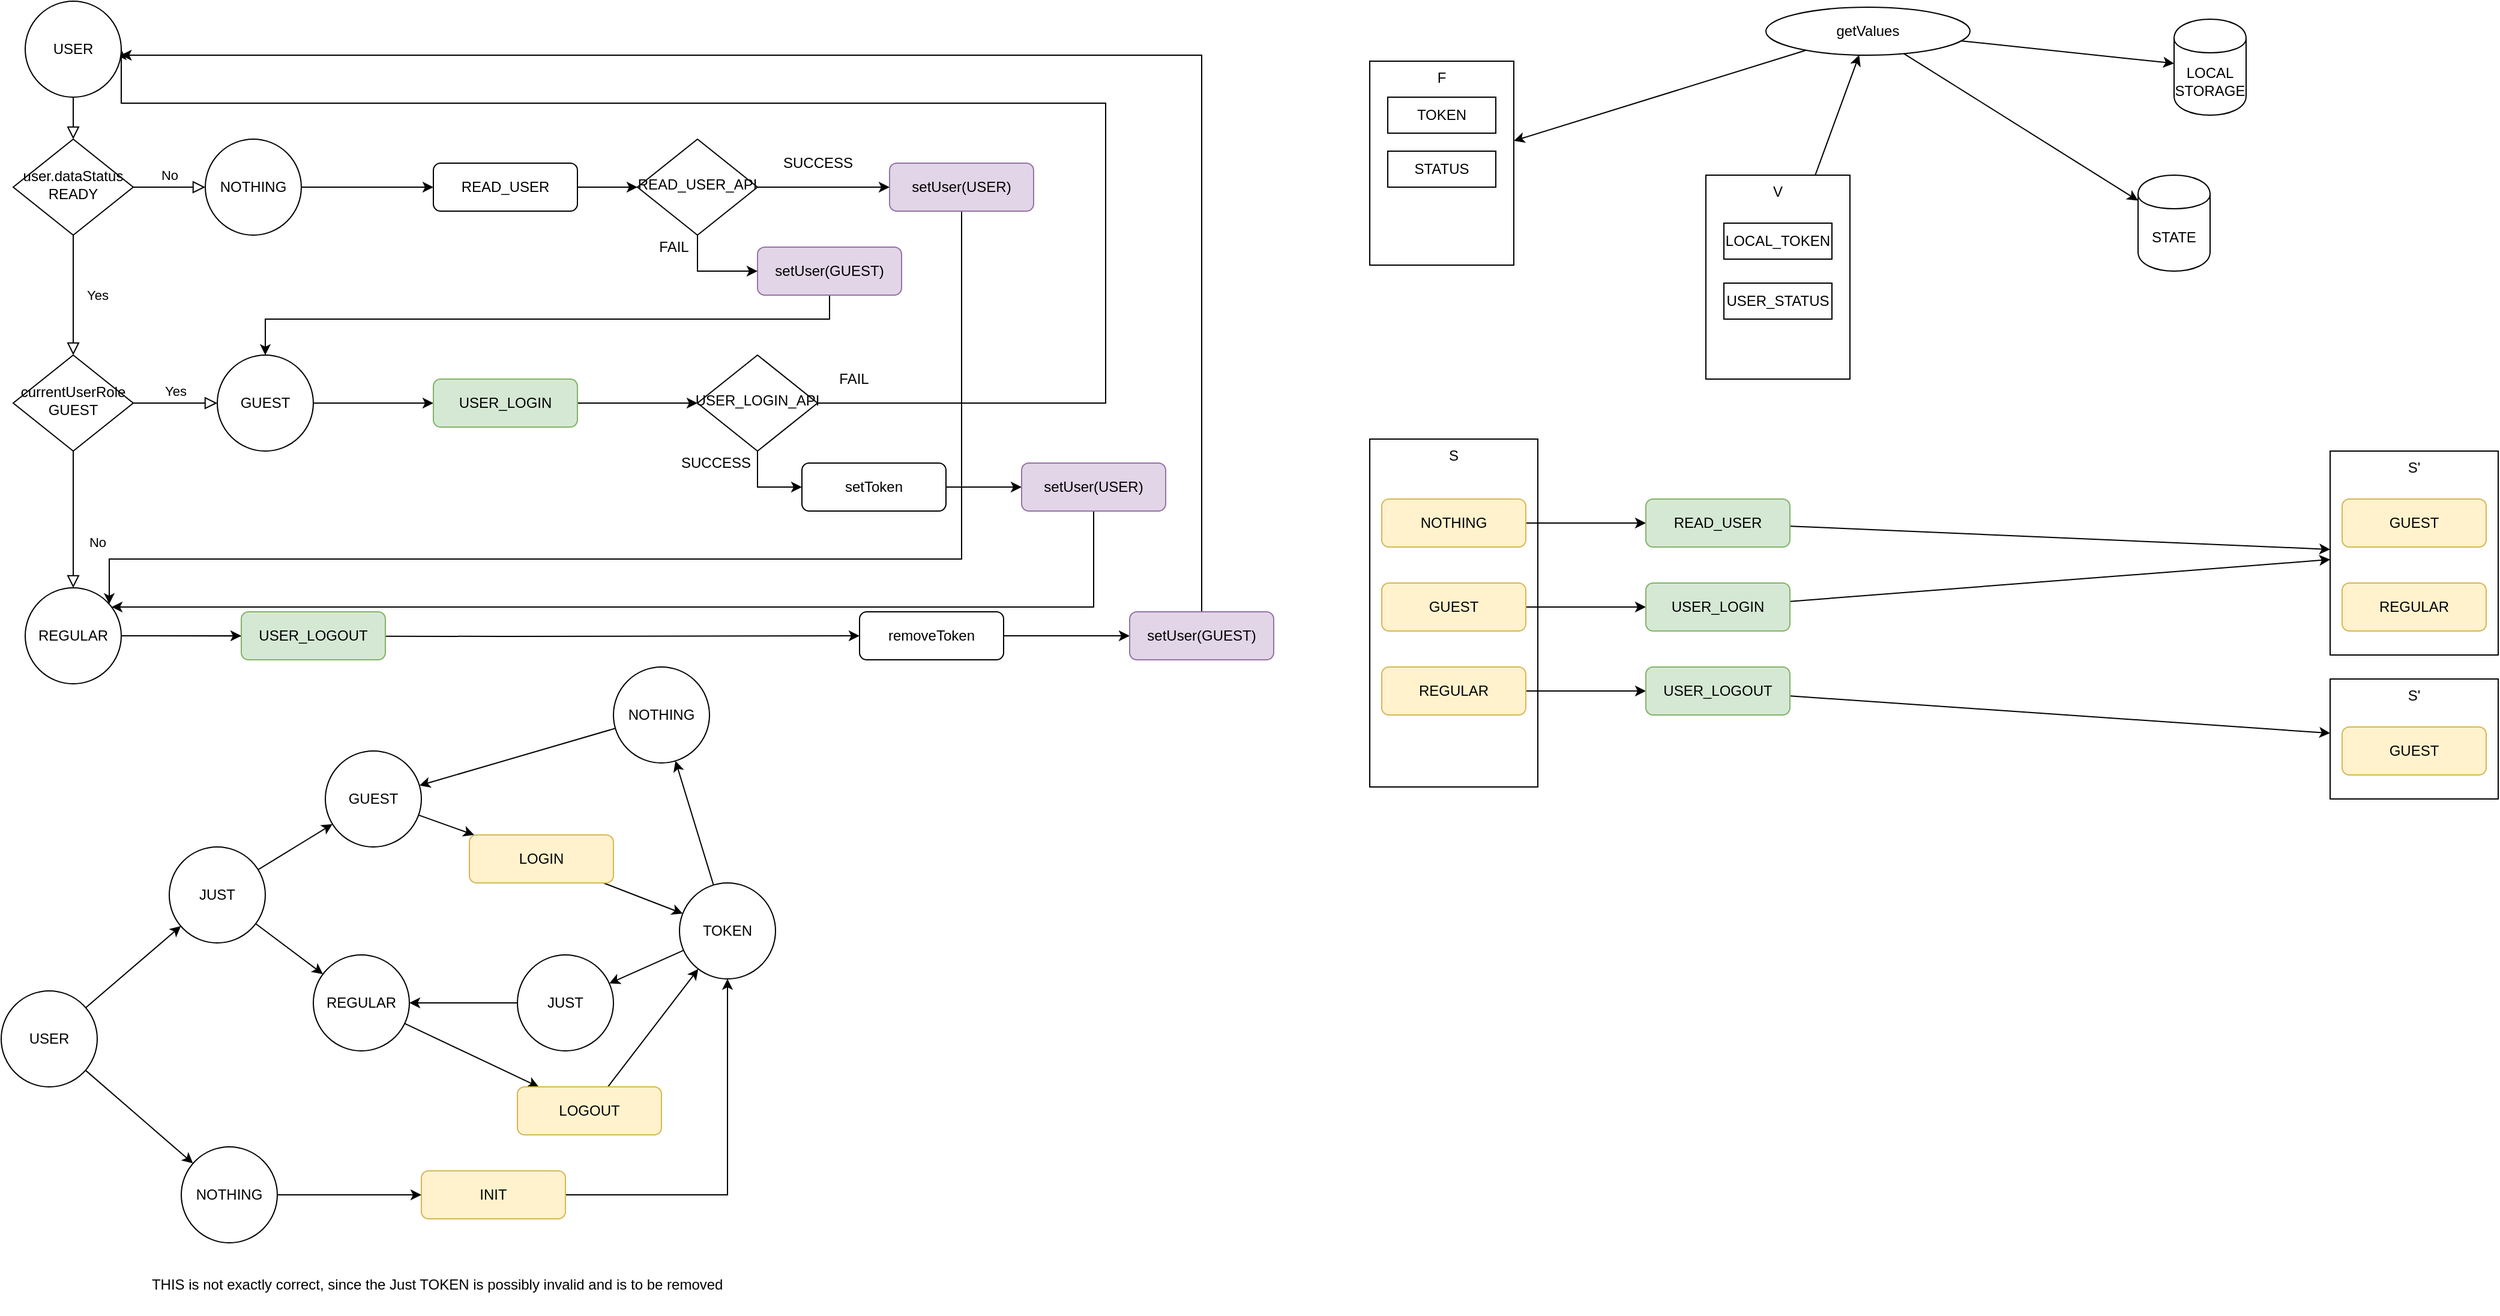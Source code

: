 <mxfile version="12.5.3" type="device"><diagram id="C5RBs43oDa-KdzZeNtuy" name="Page-1"><mxGraphModel dx="1102" dy="1000" grid="1" gridSize="10" guides="1" tooltips="1" connect="1" arrows="1" fold="1" page="1" pageScale="1" pageWidth="827" pageHeight="1169" math="0" shadow="0"><root><mxCell id="WIyWlLk6GJQsqaUBKTNV-0"/><mxCell id="WIyWlLk6GJQsqaUBKTNV-1" parent="WIyWlLk6GJQsqaUBKTNV-0"/><mxCell id="WIyWlLk6GJQsqaUBKTNV-2" value="" style="rounded=0;html=1;jettySize=auto;orthogonalLoop=1;fontSize=11;endArrow=block;endFill=0;endSize=8;strokeWidth=1;shadow=0;labelBackgroundColor=none;edgeStyle=orthogonalEdgeStyle;" parent="WIyWlLk6GJQsqaUBKTNV-1" source="FI3Gvkso1dyyFDhfPbxf-79" target="WIyWlLk6GJQsqaUBKTNV-6" edge="1"><mxGeometry relative="1" as="geometry"><mxPoint x="220" y="120" as="sourcePoint"/></mxGeometry></mxCell><mxCell id="WIyWlLk6GJQsqaUBKTNV-4" value="Yes" style="rounded=0;html=1;jettySize=auto;orthogonalLoop=1;fontSize=11;endArrow=block;endFill=0;endSize=8;strokeWidth=1;shadow=0;labelBackgroundColor=none;edgeStyle=orthogonalEdgeStyle;" parent="WIyWlLk6GJQsqaUBKTNV-1" source="WIyWlLk6GJQsqaUBKTNV-6" target="WIyWlLk6GJQsqaUBKTNV-10" edge="1"><mxGeometry y="20" relative="1" as="geometry"><mxPoint as="offset"/></mxGeometry></mxCell><mxCell id="WIyWlLk6GJQsqaUBKTNV-5" value="No" style="edgeStyle=orthogonalEdgeStyle;rounded=0;html=1;jettySize=auto;orthogonalLoop=1;fontSize=11;endArrow=block;endFill=0;endSize=8;strokeWidth=1;shadow=0;labelBackgroundColor=none;" parent="WIyWlLk6GJQsqaUBKTNV-1" source="WIyWlLk6GJQsqaUBKTNV-6" target="FI3Gvkso1dyyFDhfPbxf-80" edge="1"><mxGeometry y="10" relative="1" as="geometry"><mxPoint as="offset"/><mxPoint x="320" y="210" as="targetPoint"/></mxGeometry></mxCell><mxCell id="WIyWlLk6GJQsqaUBKTNV-6" value="user.dataStatus&lt;br&gt;READY" style="rhombus;whiteSpace=wrap;html=1;shadow=0;fontFamily=Helvetica;fontSize=12;align=center;strokeWidth=1;spacing=6;spacingTop=-4;" parent="WIyWlLk6GJQsqaUBKTNV-1" vertex="1"><mxGeometry x="170" y="170" width="100" height="80" as="geometry"/></mxCell><mxCell id="aUCrbvewqwIovXU2eYIT-8" value="" style="edgeStyle=orthogonalEdgeStyle;rounded=0;orthogonalLoop=1;jettySize=auto;html=1;" parent="WIyWlLk6GJQsqaUBKTNV-1" source="FI3Gvkso1dyyFDhfPbxf-80" target="aUCrbvewqwIovXU2eYIT-7" edge="1"><mxGeometry relative="1" as="geometry"><mxPoint x="440" y="210" as="sourcePoint"/></mxGeometry></mxCell><mxCell id="aUCrbvewqwIovXU2eYIT-16" style="edgeStyle=orthogonalEdgeStyle;rounded=0;orthogonalLoop=1;jettySize=auto;html=1;" parent="WIyWlLk6GJQsqaUBKTNV-1" source="aUCrbvewqwIovXU2eYIT-7" target="aUCrbvewqwIovXU2eYIT-13" edge="1"><mxGeometry relative="1" as="geometry"/></mxCell><mxCell id="aUCrbvewqwIovXU2eYIT-7" value="READ_USER" style="rounded=1;whiteSpace=wrap;html=1;fontSize=12;glass=0;strokeWidth=1;shadow=0;" parent="WIyWlLk6GJQsqaUBKTNV-1" vertex="1"><mxGeometry x="520" y="190" width="120" height="40" as="geometry"/></mxCell><mxCell id="WIyWlLk6GJQsqaUBKTNV-8" value="No" style="rounded=0;html=1;jettySize=auto;orthogonalLoop=1;fontSize=11;endArrow=block;endFill=0;endSize=8;strokeWidth=1;shadow=0;labelBackgroundColor=none;edgeStyle=orthogonalEdgeStyle;" parent="WIyWlLk6GJQsqaUBKTNV-1" source="WIyWlLk6GJQsqaUBKTNV-10" target="FI3Gvkso1dyyFDhfPbxf-82" edge="1"><mxGeometry x="0.333" y="20" relative="1" as="geometry"><mxPoint as="offset"/><mxPoint x="220" y="564" as="targetPoint"/></mxGeometry></mxCell><mxCell id="WIyWlLk6GJQsqaUBKTNV-9" value="Yes" style="edgeStyle=orthogonalEdgeStyle;rounded=0;html=1;jettySize=auto;orthogonalLoop=1;fontSize=11;endArrow=block;endFill=0;endSize=8;strokeWidth=1;shadow=0;labelBackgroundColor=none;" parent="WIyWlLk6GJQsqaUBKTNV-1" source="WIyWlLk6GJQsqaUBKTNV-10" target="FI3Gvkso1dyyFDhfPbxf-81" edge="1"><mxGeometry y="10" relative="1" as="geometry"><mxPoint as="offset"/><mxPoint x="320" y="390" as="targetPoint"/></mxGeometry></mxCell><mxCell id="WIyWlLk6GJQsqaUBKTNV-10" value="currentUserRole&lt;br&gt;GUEST" style="rhombus;whiteSpace=wrap;html=1;shadow=0;fontFamily=Helvetica;fontSize=12;align=center;strokeWidth=1;spacing=6;spacingTop=-4;" parent="WIyWlLk6GJQsqaUBKTNV-1" vertex="1"><mxGeometry x="170" y="350" width="100" height="80" as="geometry"/></mxCell><mxCell id="aUCrbvewqwIovXU2eYIT-3" value="" style="edgeStyle=orthogonalEdgeStyle;rounded=0;orthogonalLoop=1;jettySize=auto;html=1;" parent="WIyWlLk6GJQsqaUBKTNV-1" target="aUCrbvewqwIovXU2eYIT-2" edge="1"><mxGeometry relative="1" as="geometry"><mxPoint x="280" y="584" as="sourcePoint"/></mxGeometry></mxCell><mxCell id="aUCrbvewqwIovXU2eYIT-22" value="" style="edgeStyle=orthogonalEdgeStyle;rounded=0;orthogonalLoop=1;jettySize=auto;html=1;" parent="WIyWlLk6GJQsqaUBKTNV-1" source="FI3Gvkso1dyyFDhfPbxf-82" target="aUCrbvewqwIovXU2eYIT-21" edge="1"><mxGeometry relative="1" as="geometry"><mxPoint x="280" y="584" as="sourcePoint"/></mxGeometry></mxCell><mxCell id="aUCrbvewqwIovXU2eYIT-21" value="USER_LOGOUT" style="rounded=1;whiteSpace=wrap;html=1;fontSize=12;glass=0;strokeWidth=1;shadow=0;fillColor=#d5e8d4;strokeColor=#82b366;" parent="WIyWlLk6GJQsqaUBKTNV-1" vertex="1"><mxGeometry x="360" y="564" width="120" height="40" as="geometry"/></mxCell><mxCell id="aUCrbvewqwIovXU2eYIT-5" value="" style="edgeStyle=orthogonalEdgeStyle;rounded=0;orthogonalLoop=1;jettySize=auto;html=1;" parent="WIyWlLk6GJQsqaUBKTNV-1" source="aUCrbvewqwIovXU2eYIT-2" target="aUCrbvewqwIovXU2eYIT-4" edge="1"><mxGeometry relative="1" as="geometry"/></mxCell><mxCell id="aUCrbvewqwIovXU2eYIT-2" value="removeToken" style="rounded=1;whiteSpace=wrap;html=1;fontSize=12;glass=0;strokeWidth=1;shadow=0;" parent="WIyWlLk6GJQsqaUBKTNV-1" vertex="1"><mxGeometry x="875" y="564" width="120" height="40" as="geometry"/></mxCell><mxCell id="aUCrbvewqwIovXU2eYIT-6" style="edgeStyle=orthogonalEdgeStyle;rounded=0;orthogonalLoop=1;jettySize=auto;html=1;" parent="WIyWlLk6GJQsqaUBKTNV-1" source="aUCrbvewqwIovXU2eYIT-4" target="FI3Gvkso1dyyFDhfPbxf-79" edge="1"><mxGeometry relative="1" as="geometry"><Array as="points"><mxPoint x="1160" y="100"/></Array><mxPoint x="280" y="100" as="targetPoint"/></mxGeometry></mxCell><mxCell id="aUCrbvewqwIovXU2eYIT-4" value="setUser(GUEST)" style="rounded=1;whiteSpace=wrap;html=1;fontSize=12;glass=0;strokeWidth=1;shadow=0;fillColor=#e1d5e7;strokeColor=#9673a6;" parent="WIyWlLk6GJQsqaUBKTNV-1" vertex="1"><mxGeometry x="1100" y="564" width="120" height="40" as="geometry"/></mxCell><mxCell id="aUCrbvewqwIovXU2eYIT-20" value="" style="edgeStyle=orthogonalEdgeStyle;rounded=0;orthogonalLoop=1;jettySize=auto;html=1;" parent="WIyWlLk6GJQsqaUBKTNV-1" source="FI3Gvkso1dyyFDhfPbxf-81" target="aUCrbvewqwIovXU2eYIT-19" edge="1"><mxGeometry relative="1" as="geometry"><mxPoint x="440" y="390" as="sourcePoint"/></mxGeometry></mxCell><mxCell id="aUCrbvewqwIovXU2eYIT-24" value="" style="edgeStyle=orthogonalEdgeStyle;rounded=0;orthogonalLoop=1;jettySize=auto;html=1;" parent="WIyWlLk6GJQsqaUBKTNV-1" source="aUCrbvewqwIovXU2eYIT-19" target="aUCrbvewqwIovXU2eYIT-26" edge="1"><mxGeometry relative="1" as="geometry"><mxPoint x="720" y="390" as="targetPoint"/></mxGeometry></mxCell><mxCell id="aUCrbvewqwIovXU2eYIT-19" value="USER_LOGIN" style="rounded=1;whiteSpace=wrap;html=1;fontSize=12;glass=0;strokeWidth=1;shadow=0;fillColor=#d5e8d4;strokeColor=#82b366;" parent="WIyWlLk6GJQsqaUBKTNV-1" vertex="1"><mxGeometry x="520" y="370" width="120" height="40" as="geometry"/></mxCell><mxCell id="aUCrbvewqwIovXU2eYIT-10" style="edgeStyle=orthogonalEdgeStyle;rounded=0;orthogonalLoop=1;jettySize=auto;html=1;" parent="WIyWlLk6GJQsqaUBKTNV-1" source="aUCrbvewqwIovXU2eYIT-9" target="FI3Gvkso1dyyFDhfPbxf-81" edge="1"><mxGeometry relative="1" as="geometry"><Array as="points"><mxPoint x="850" y="320"/><mxPoint x="380" y="320"/></Array><mxPoint x="380" y="370" as="targetPoint"/></mxGeometry></mxCell><mxCell id="aUCrbvewqwIovXU2eYIT-9" value="setUser(GUEST)" style="rounded=1;whiteSpace=wrap;html=1;fontSize=12;glass=0;strokeWidth=1;shadow=0;fillColor=#e1d5e7;strokeColor=#9673a6;" parent="WIyWlLk6GJQsqaUBKTNV-1" vertex="1"><mxGeometry x="790" y="260" width="120" height="40" as="geometry"/></mxCell><mxCell id="aUCrbvewqwIovXU2eYIT-12" style="edgeStyle=orthogonalEdgeStyle;rounded=0;orthogonalLoop=1;jettySize=auto;html=1;" parent="WIyWlLk6GJQsqaUBKTNV-1" source="aUCrbvewqwIovXU2eYIT-11" target="FI3Gvkso1dyyFDhfPbxf-82" edge="1"><mxGeometry relative="1" as="geometry"><Array as="points"><mxPoint x="960" y="520"/><mxPoint x="250" y="520"/></Array><mxPoint x="250" y="564" as="targetPoint"/></mxGeometry></mxCell><mxCell id="aUCrbvewqwIovXU2eYIT-11" value="setUser(USER)" style="rounded=1;whiteSpace=wrap;html=1;fontSize=12;glass=0;strokeWidth=1;shadow=0;fillColor=#e1d5e7;strokeColor=#9673a6;" parent="WIyWlLk6GJQsqaUBKTNV-1" vertex="1"><mxGeometry x="900" y="190" width="120" height="40" as="geometry"/></mxCell><mxCell id="aUCrbvewqwIovXU2eYIT-14" style="edgeStyle=orthogonalEdgeStyle;rounded=0;orthogonalLoop=1;jettySize=auto;html=1;" parent="WIyWlLk6GJQsqaUBKTNV-1" source="aUCrbvewqwIovXU2eYIT-13" target="aUCrbvewqwIovXU2eYIT-11" edge="1"><mxGeometry relative="1" as="geometry"/></mxCell><mxCell id="aUCrbvewqwIovXU2eYIT-15" style="edgeStyle=orthogonalEdgeStyle;rounded=0;orthogonalLoop=1;jettySize=auto;html=1;" parent="WIyWlLk6GJQsqaUBKTNV-1" source="aUCrbvewqwIovXU2eYIT-13" target="aUCrbvewqwIovXU2eYIT-9" edge="1"><mxGeometry relative="1" as="geometry"><Array as="points"><mxPoint x="740" y="280"/></Array></mxGeometry></mxCell><mxCell id="aUCrbvewqwIovXU2eYIT-13" value="READ_USER_API" style="rhombus;whiteSpace=wrap;html=1;shadow=0;fontFamily=Helvetica;fontSize=12;align=center;strokeWidth=1;spacing=6;spacingTop=-4;" parent="WIyWlLk6GJQsqaUBKTNV-1" vertex="1"><mxGeometry x="690" y="170" width="100" height="80" as="geometry"/></mxCell><mxCell id="aUCrbvewqwIovXU2eYIT-17" value="SUCCESS" style="text;html=1;align=center;verticalAlign=middle;resizable=0;points=[];autosize=1;" parent="WIyWlLk6GJQsqaUBKTNV-1" vertex="1"><mxGeometry x="805" y="180" width="70" height="20" as="geometry"/></mxCell><mxCell id="aUCrbvewqwIovXU2eYIT-18" value="FAIL" style="text;html=1;align=center;verticalAlign=middle;resizable=0;points=[];autosize=1;" parent="WIyWlLk6GJQsqaUBKTNV-1" vertex="1"><mxGeometry x="700" y="250" width="40" height="20" as="geometry"/></mxCell><mxCell id="aUCrbvewqwIovXU2eYIT-28" value="" style="edgeStyle=orthogonalEdgeStyle;rounded=0;orthogonalLoop=1;jettySize=auto;html=1;" parent="WIyWlLk6GJQsqaUBKTNV-1" source="aUCrbvewqwIovXU2eYIT-26" target="FI3Gvkso1dyyFDhfPbxf-79" edge="1"><mxGeometry relative="1" as="geometry"><mxPoint x="260" y="120" as="targetPoint"/><Array as="points"><mxPoint x="1080" y="390"/><mxPoint x="1080" y="140"/><mxPoint x="260" y="140"/></Array></mxGeometry></mxCell><mxCell id="aUCrbvewqwIovXU2eYIT-36" value="" style="edgeStyle=orthogonalEdgeStyle;rounded=0;orthogonalLoop=1;jettySize=auto;html=1;" parent="WIyWlLk6GJQsqaUBKTNV-1" source="aUCrbvewqwIovXU2eYIT-26" target="aUCrbvewqwIovXU2eYIT-31" edge="1"><mxGeometry relative="1" as="geometry"><mxPoint x="790" y="510" as="targetPoint"/><Array as="points"><mxPoint x="790" y="460"/></Array></mxGeometry></mxCell><mxCell id="aUCrbvewqwIovXU2eYIT-26" value="USER_LOGIN_API" style="rhombus;whiteSpace=wrap;html=1;shadow=0;fontFamily=Helvetica;fontSize=12;align=center;strokeWidth=1;spacing=6;spacingTop=-4;" parent="WIyWlLk6GJQsqaUBKTNV-1" vertex="1"><mxGeometry x="740" y="350" width="100" height="80" as="geometry"/></mxCell><mxCell id="aUCrbvewqwIovXU2eYIT-29" value="SUCCESS" style="text;html=1;align=center;verticalAlign=middle;resizable=0;points=[];autosize=1;" parent="WIyWlLk6GJQsqaUBKTNV-1" vertex="1"><mxGeometry x="720" y="430" width="70" height="20" as="geometry"/></mxCell><mxCell id="aUCrbvewqwIovXU2eYIT-30" value="FAIL" style="text;html=1;align=center;verticalAlign=middle;resizable=0;points=[];autosize=1;" parent="WIyWlLk6GJQsqaUBKTNV-1" vertex="1"><mxGeometry x="850" y="360" width="40" height="20" as="geometry"/></mxCell><mxCell id="aUCrbvewqwIovXU2eYIT-33" value="" style="edgeStyle=orthogonalEdgeStyle;rounded=0;orthogonalLoop=1;jettySize=auto;html=1;" parent="WIyWlLk6GJQsqaUBKTNV-1" source="aUCrbvewqwIovXU2eYIT-31" target="aUCrbvewqwIovXU2eYIT-32" edge="1"><mxGeometry relative="1" as="geometry"/></mxCell><mxCell id="aUCrbvewqwIovXU2eYIT-31" value="setToken" style="rounded=1;whiteSpace=wrap;html=1;fontSize=12;glass=0;strokeWidth=1;shadow=0;" parent="WIyWlLk6GJQsqaUBKTNV-1" vertex="1"><mxGeometry x="827" y="440" width="120" height="40" as="geometry"/></mxCell><mxCell id="aUCrbvewqwIovXU2eYIT-34" style="edgeStyle=orthogonalEdgeStyle;rounded=0;orthogonalLoop=1;jettySize=auto;html=1;" parent="WIyWlLk6GJQsqaUBKTNV-1" source="aUCrbvewqwIovXU2eYIT-32" target="FI3Gvkso1dyyFDhfPbxf-82" edge="1"><mxGeometry relative="1" as="geometry"><Array as="points"><mxPoint x="1070" y="560"/></Array><mxPoint x="260" y="564" as="targetPoint"/></mxGeometry></mxCell><mxCell id="aUCrbvewqwIovXU2eYIT-32" value="setUser(USER)" style="rounded=1;whiteSpace=wrap;html=1;fontSize=12;glass=0;strokeWidth=1;shadow=0;fillColor=#e1d5e7;strokeColor=#9673a6;" parent="WIyWlLk6GJQsqaUBKTNV-1" vertex="1"><mxGeometry x="1010" y="440" width="120" height="40" as="geometry"/></mxCell><mxCell id="aUCrbvewqwIovXU2eYIT-39" value="" style="rounded=0;orthogonalLoop=1;jettySize=auto;html=1;" parent="WIyWlLk6GJQsqaUBKTNV-1" source="aUCrbvewqwIovXU2eYIT-37" target="aUCrbvewqwIovXU2eYIT-38" edge="1"><mxGeometry relative="1" as="geometry"/></mxCell><mxCell id="aUCrbvewqwIovXU2eYIT-41" value="" style="edgeStyle=none;rounded=0;orthogonalLoop=1;jettySize=auto;html=1;" parent="WIyWlLk6GJQsqaUBKTNV-1" source="aUCrbvewqwIovXU2eYIT-37" target="aUCrbvewqwIovXU2eYIT-40" edge="1"><mxGeometry relative="1" as="geometry"/></mxCell><mxCell id="aUCrbvewqwIovXU2eYIT-43" value="" style="edgeStyle=none;rounded=0;orthogonalLoop=1;jettySize=auto;html=1;" parent="WIyWlLk6GJQsqaUBKTNV-1" source="aUCrbvewqwIovXU2eYIT-40" target="aUCrbvewqwIovXU2eYIT-42" edge="1"><mxGeometry relative="1" as="geometry"/></mxCell><mxCell id="aUCrbvewqwIovXU2eYIT-37" value="USER" style="ellipse;whiteSpace=wrap;html=1;aspect=fixed;" parent="WIyWlLk6GJQsqaUBKTNV-1" vertex="1"><mxGeometry x="160" y="880" width="80" height="80" as="geometry"/></mxCell><mxCell id="FI3Gvkso1dyyFDhfPbxf-14" style="edgeStyle=none;rounded=0;orthogonalLoop=1;jettySize=auto;html=1;" edge="1" parent="WIyWlLk6GJQsqaUBKTNV-1" source="aUCrbvewqwIovXU2eYIT-42" target="FI3Gvkso1dyyFDhfPbxf-13"><mxGeometry relative="1" as="geometry"/></mxCell><mxCell id="aUCrbvewqwIovXU2eYIT-42" value="REGULAR" style="ellipse;whiteSpace=wrap;html=1;aspect=fixed;" parent="WIyWlLk6GJQsqaUBKTNV-1" vertex="1"><mxGeometry x="420" y="850" width="80" height="80" as="geometry"/></mxCell><mxCell id="aUCrbvewqwIovXU2eYIT-52" style="edgeStyle=none;rounded=0;orthogonalLoop=1;jettySize=auto;html=1;" parent="WIyWlLk6GJQsqaUBKTNV-1" source="aUCrbvewqwIovXU2eYIT-40" target="FI3Gvkso1dyyFDhfPbxf-1" edge="1"><mxGeometry relative="1" as="geometry"><mxPoint x="442.111" y="904.223" as="targetPoint"/></mxGeometry></mxCell><mxCell id="aUCrbvewqwIovXU2eYIT-40" value="JUST" style="ellipse;whiteSpace=wrap;html=1;aspect=fixed;" parent="WIyWlLk6GJQsqaUBKTNV-1" vertex="1"><mxGeometry x="300" y="760" width="80" height="80" as="geometry"/></mxCell><mxCell id="FI3Gvkso1dyyFDhfPbxf-4" style="edgeStyle=orthogonalEdgeStyle;rounded=0;orthogonalLoop=1;jettySize=auto;html=1;" edge="1" parent="WIyWlLk6GJQsqaUBKTNV-1" source="FI3Gvkso1dyyFDhfPbxf-8" target="aUCrbvewqwIovXU2eYIT-44"><mxGeometry relative="1" as="geometry"/></mxCell><mxCell id="aUCrbvewqwIovXU2eYIT-38" value="NOTHING" style="ellipse;whiteSpace=wrap;html=1;aspect=fixed;" parent="WIyWlLk6GJQsqaUBKTNV-1" vertex="1"><mxGeometry x="310" y="1010" width="80" height="80" as="geometry"/></mxCell><mxCell id="aUCrbvewqwIovXU2eYIT-47" value="" style="edgeStyle=none;rounded=0;orthogonalLoop=1;jettySize=auto;html=1;" parent="WIyWlLk6GJQsqaUBKTNV-1" source="aUCrbvewqwIovXU2eYIT-44" target="FI3Gvkso1dyyFDhfPbxf-2" edge="1"><mxGeometry relative="1" as="geometry"><mxPoint x="640" y="830" as="targetPoint"/></mxGeometry></mxCell><mxCell id="aUCrbvewqwIovXU2eYIT-49" value="" style="edgeStyle=none;rounded=0;orthogonalLoop=1;jettySize=auto;html=1;" parent="WIyWlLk6GJQsqaUBKTNV-1" source="aUCrbvewqwIovXU2eYIT-44" target="FI3Gvkso1dyyFDhfPbxf-3" edge="1"><mxGeometry relative="1" as="geometry"><mxPoint x="481.475" y="1066.254" as="targetPoint"/></mxGeometry></mxCell><mxCell id="aUCrbvewqwIovXU2eYIT-44" value="TOKEN" style="ellipse;whiteSpace=wrap;html=1;aspect=fixed;" parent="WIyWlLk6GJQsqaUBKTNV-1" vertex="1"><mxGeometry x="725" y="790" width="80" height="80" as="geometry"/></mxCell><mxCell id="FI3Gvkso1dyyFDhfPbxf-10" style="rounded=0;orthogonalLoop=1;jettySize=auto;html=1;" edge="1" parent="WIyWlLk6GJQsqaUBKTNV-1" source="FI3Gvkso1dyyFDhfPbxf-9" target="aUCrbvewqwIovXU2eYIT-44"><mxGeometry relative="1" as="geometry"/></mxCell><mxCell id="FI3Gvkso1dyyFDhfPbxf-1" value="GUEST" style="ellipse;whiteSpace=wrap;html=1;aspect=fixed;" vertex="1" parent="WIyWlLk6GJQsqaUBKTNV-1"><mxGeometry x="430" y="680" width="80" height="80" as="geometry"/></mxCell><mxCell id="FI3Gvkso1dyyFDhfPbxf-5" style="edgeStyle=orthogonalEdgeStyle;rounded=0;orthogonalLoop=1;jettySize=auto;html=1;" edge="1" parent="WIyWlLk6GJQsqaUBKTNV-1" source="FI3Gvkso1dyyFDhfPbxf-2" target="aUCrbvewqwIovXU2eYIT-42"><mxGeometry relative="1" as="geometry"/></mxCell><mxCell id="FI3Gvkso1dyyFDhfPbxf-2" value="JUST" style="ellipse;whiteSpace=wrap;html=1;aspect=fixed;" vertex="1" parent="WIyWlLk6GJQsqaUBKTNV-1"><mxGeometry x="590" y="850" width="80" height="80" as="geometry"/></mxCell><mxCell id="FI3Gvkso1dyyFDhfPbxf-6" style="rounded=0;orthogonalLoop=1;jettySize=auto;html=1;" edge="1" parent="WIyWlLk6GJQsqaUBKTNV-1" source="FI3Gvkso1dyyFDhfPbxf-3" target="FI3Gvkso1dyyFDhfPbxf-1"><mxGeometry relative="1" as="geometry"/></mxCell><mxCell id="FI3Gvkso1dyyFDhfPbxf-3" value="NOTHING" style="ellipse;whiteSpace=wrap;html=1;aspect=fixed;" vertex="1" parent="WIyWlLk6GJQsqaUBKTNV-1"><mxGeometry x="670" y="610" width="80" height="80" as="geometry"/></mxCell><mxCell id="FI3Gvkso1dyyFDhfPbxf-7" value="THIS is not exactly correct, since the Just TOKEN is possibly invalid and is to be removed&amp;nbsp;" style="text;html=1;strokeColor=none;fillColor=none;align=center;verticalAlign=middle;whiteSpace=wrap;rounded=0;" vertex="1" parent="WIyWlLk6GJQsqaUBKTNV-1"><mxGeometry x="280" y="1100" width="490" height="50" as="geometry"/></mxCell><mxCell id="FI3Gvkso1dyyFDhfPbxf-9" value="LOGIN" style="rounded=1;whiteSpace=wrap;html=1;fontSize=12;glass=0;strokeWidth=1;shadow=0;fillColor=#fff2cc;strokeColor=#d6b656;" vertex="1" parent="WIyWlLk6GJQsqaUBKTNV-1"><mxGeometry x="550" y="750" width="120" height="40" as="geometry"/></mxCell><mxCell id="FI3Gvkso1dyyFDhfPbxf-11" style="rounded=0;orthogonalLoop=1;jettySize=auto;html=1;" edge="1" parent="WIyWlLk6GJQsqaUBKTNV-1" source="FI3Gvkso1dyyFDhfPbxf-1" target="FI3Gvkso1dyyFDhfPbxf-9"><mxGeometry relative="1" as="geometry"><mxPoint x="507.495" y="733.932" as="sourcePoint"/><mxPoint x="727.51" y="816.054" as="targetPoint"/></mxGeometry></mxCell><mxCell id="FI3Gvkso1dyyFDhfPbxf-8" value="INIT" style="rounded=1;whiteSpace=wrap;html=1;fontSize=12;glass=0;strokeWidth=1;shadow=0;fillColor=#fff2cc;strokeColor=#d6b656;" vertex="1" parent="WIyWlLk6GJQsqaUBKTNV-1"><mxGeometry x="510" y="1030" width="120" height="40" as="geometry"/></mxCell><mxCell id="FI3Gvkso1dyyFDhfPbxf-12" style="edgeStyle=orthogonalEdgeStyle;rounded=0;orthogonalLoop=1;jettySize=auto;html=1;" edge="1" parent="WIyWlLk6GJQsqaUBKTNV-1" source="aUCrbvewqwIovXU2eYIT-38" target="FI3Gvkso1dyyFDhfPbxf-8"><mxGeometry relative="1" as="geometry"><mxPoint x="390.0" y="1049.882" as="sourcePoint"/><mxPoint x="765" y="870" as="targetPoint"/></mxGeometry></mxCell><mxCell id="FI3Gvkso1dyyFDhfPbxf-15" style="edgeStyle=none;rounded=0;orthogonalLoop=1;jettySize=auto;html=1;" edge="1" parent="WIyWlLk6GJQsqaUBKTNV-1" source="FI3Gvkso1dyyFDhfPbxf-13" target="aUCrbvewqwIovXU2eYIT-44"><mxGeometry relative="1" as="geometry"/></mxCell><mxCell id="FI3Gvkso1dyyFDhfPbxf-13" value="LOGOUT" style="rounded=1;whiteSpace=wrap;html=1;fontSize=12;glass=0;strokeWidth=1;shadow=0;fillColor=#fff2cc;strokeColor=#d6b656;" vertex="1" parent="WIyWlLk6GJQsqaUBKTNV-1"><mxGeometry x="590" y="960" width="120" height="40" as="geometry"/></mxCell><mxCell id="FI3Gvkso1dyyFDhfPbxf-29" style="edgeStyle=none;rounded=0;orthogonalLoop=1;jettySize=auto;html=1;" edge="1" parent="WIyWlLk6GJQsqaUBKTNV-1" source="FI3Gvkso1dyyFDhfPbxf-16" target="FI3Gvkso1dyyFDhfPbxf-24"><mxGeometry relative="1" as="geometry"/></mxCell><mxCell id="FI3Gvkso1dyyFDhfPbxf-16" value="V" style="rounded=0;whiteSpace=wrap;html=1;verticalAlign=top;" vertex="1" parent="WIyWlLk6GJQsqaUBKTNV-1"><mxGeometry x="1580" y="200" width="120" height="170" as="geometry"/></mxCell><mxCell id="FI3Gvkso1dyyFDhfPbxf-17" value="F" style="rounded=0;whiteSpace=wrap;html=1;verticalAlign=top;" vertex="1" parent="WIyWlLk6GJQsqaUBKTNV-1"><mxGeometry x="1300" y="105" width="120" height="170" as="geometry"/></mxCell><mxCell id="FI3Gvkso1dyyFDhfPbxf-18" value="TOKEN" style="rounded=0;whiteSpace=wrap;html=1;" vertex="1" parent="WIyWlLk6GJQsqaUBKTNV-1"><mxGeometry x="1315" y="135" width="90" height="30" as="geometry"/></mxCell><mxCell id="FI3Gvkso1dyyFDhfPbxf-19" value="STATE" style="shape=cylinder;whiteSpace=wrap;html=1;boundedLbl=1;backgroundOutline=1;" vertex="1" parent="WIyWlLk6GJQsqaUBKTNV-1"><mxGeometry x="1940" y="200" width="60" height="80" as="geometry"/></mxCell><mxCell id="FI3Gvkso1dyyFDhfPbxf-20" value="STATUS" style="rounded=0;whiteSpace=wrap;html=1;" vertex="1" parent="WIyWlLk6GJQsqaUBKTNV-1"><mxGeometry x="1315" y="180" width="90" height="30" as="geometry"/></mxCell><mxCell id="FI3Gvkso1dyyFDhfPbxf-21" value="USER_STATUS" style="rounded=0;whiteSpace=wrap;html=1;" vertex="1" parent="WIyWlLk6GJQsqaUBKTNV-1"><mxGeometry x="1595" y="290" width="90" height="30" as="geometry"/></mxCell><mxCell id="FI3Gvkso1dyyFDhfPbxf-22" value="LOCAL_TOKEN" style="rounded=0;whiteSpace=wrap;html=1;" vertex="1" parent="WIyWlLk6GJQsqaUBKTNV-1"><mxGeometry x="1595" y="240" width="90" height="30" as="geometry"/></mxCell><mxCell id="FI3Gvkso1dyyFDhfPbxf-23" value="S" style="rounded=0;whiteSpace=wrap;html=1;verticalAlign=top;" vertex="1" parent="WIyWlLk6GJQsqaUBKTNV-1"><mxGeometry x="1300" y="420" width="140" height="290" as="geometry"/></mxCell><mxCell id="FI3Gvkso1dyyFDhfPbxf-25" style="edgeStyle=none;rounded=0;orthogonalLoop=1;jettySize=auto;html=1;" edge="1" parent="WIyWlLk6GJQsqaUBKTNV-1" source="FI3Gvkso1dyyFDhfPbxf-24" target="FI3Gvkso1dyyFDhfPbxf-17"><mxGeometry relative="1" as="geometry"/></mxCell><mxCell id="FI3Gvkso1dyyFDhfPbxf-26" style="edgeStyle=none;rounded=0;orthogonalLoop=1;jettySize=auto;html=1;" edge="1" parent="WIyWlLk6GJQsqaUBKTNV-1" source="FI3Gvkso1dyyFDhfPbxf-24" target="FI3Gvkso1dyyFDhfPbxf-19"><mxGeometry relative="1" as="geometry"/></mxCell><mxCell id="FI3Gvkso1dyyFDhfPbxf-28" style="edgeStyle=none;rounded=0;orthogonalLoop=1;jettySize=auto;html=1;" edge="1" parent="WIyWlLk6GJQsqaUBKTNV-1" source="FI3Gvkso1dyyFDhfPbxf-24" target="FI3Gvkso1dyyFDhfPbxf-27"><mxGeometry relative="1" as="geometry"/></mxCell><mxCell id="FI3Gvkso1dyyFDhfPbxf-24" value="getValues" style="ellipse;whiteSpace=wrap;html=1;" vertex="1" parent="WIyWlLk6GJQsqaUBKTNV-1"><mxGeometry x="1630" y="60" width="170" height="40" as="geometry"/></mxCell><mxCell id="FI3Gvkso1dyyFDhfPbxf-27" value="LOCAL&lt;br&gt;STORAGE" style="shape=cylinder;whiteSpace=wrap;html=1;boundedLbl=1;backgroundOutline=1;" vertex="1" parent="WIyWlLk6GJQsqaUBKTNV-1"><mxGeometry x="1970" y="70" width="60" height="80" as="geometry"/></mxCell><mxCell id="FI3Gvkso1dyyFDhfPbxf-34" style="edgeStyle=none;rounded=0;orthogonalLoop=1;jettySize=auto;html=1;" edge="1" parent="WIyWlLk6GJQsqaUBKTNV-1" source="FI3Gvkso1dyyFDhfPbxf-30" target="FI3Gvkso1dyyFDhfPbxf-33"><mxGeometry relative="1" as="geometry"/></mxCell><mxCell id="FI3Gvkso1dyyFDhfPbxf-30" value="NOTHING" style="rounded=1;whiteSpace=wrap;html=1;fontSize=12;glass=0;strokeWidth=1;shadow=0;fillColor=#fff2cc;strokeColor=#d6b656;" vertex="1" parent="WIyWlLk6GJQsqaUBKTNV-1"><mxGeometry x="1310" y="470" width="120" height="40" as="geometry"/></mxCell><mxCell id="FI3Gvkso1dyyFDhfPbxf-41" style="edgeStyle=none;rounded=0;orthogonalLoop=1;jettySize=auto;html=1;" edge="1" parent="WIyWlLk6GJQsqaUBKTNV-1" source="FI3Gvkso1dyyFDhfPbxf-31" target="FI3Gvkso1dyyFDhfPbxf-40"><mxGeometry relative="1" as="geometry"/></mxCell><mxCell id="FI3Gvkso1dyyFDhfPbxf-31" value="GUEST" style="rounded=1;whiteSpace=wrap;html=1;fontSize=12;glass=0;strokeWidth=1;shadow=0;fillColor=#fff2cc;strokeColor=#d6b656;" vertex="1" parent="WIyWlLk6GJQsqaUBKTNV-1"><mxGeometry x="1310" y="540" width="120" height="40" as="geometry"/></mxCell><mxCell id="FI3Gvkso1dyyFDhfPbxf-47" style="edgeStyle=none;rounded=0;orthogonalLoop=1;jettySize=auto;html=1;" edge="1" parent="WIyWlLk6GJQsqaUBKTNV-1" source="FI3Gvkso1dyyFDhfPbxf-32" target="FI3Gvkso1dyyFDhfPbxf-46"><mxGeometry relative="1" as="geometry"/></mxCell><mxCell id="FI3Gvkso1dyyFDhfPbxf-32" value="REGULAR" style="rounded=1;whiteSpace=wrap;html=1;fontSize=12;glass=0;strokeWidth=1;shadow=0;fillColor=#fff2cc;strokeColor=#d6b656;" vertex="1" parent="WIyWlLk6GJQsqaUBKTNV-1"><mxGeometry x="1310" y="610" width="120" height="40" as="geometry"/></mxCell><mxCell id="FI3Gvkso1dyyFDhfPbxf-38" style="edgeStyle=none;rounded=0;orthogonalLoop=1;jettySize=auto;html=1;" edge="1" parent="WIyWlLk6GJQsqaUBKTNV-1" source="FI3Gvkso1dyyFDhfPbxf-33" target="FI3Gvkso1dyyFDhfPbxf-39"><mxGeometry relative="1" as="geometry"/></mxCell><mxCell id="FI3Gvkso1dyyFDhfPbxf-33" value="READ_USER" style="rounded=1;whiteSpace=wrap;html=1;fontSize=12;glass=0;strokeWidth=1;shadow=0;fillColor=#d5e8d4;strokeColor=#82b366;" vertex="1" parent="WIyWlLk6GJQsqaUBKTNV-1"><mxGeometry x="1530" y="470" width="120" height="40" as="geometry"/></mxCell><mxCell id="FI3Gvkso1dyyFDhfPbxf-45" style="edgeStyle=none;rounded=0;orthogonalLoop=1;jettySize=auto;html=1;" edge="1" parent="WIyWlLk6GJQsqaUBKTNV-1" source="FI3Gvkso1dyyFDhfPbxf-40" target="FI3Gvkso1dyyFDhfPbxf-39"><mxGeometry relative="1" as="geometry"><mxPoint x="1760" y="641.875" as="targetPoint"/></mxGeometry></mxCell><mxCell id="FI3Gvkso1dyyFDhfPbxf-40" value="USER_LOGIN" style="rounded=1;whiteSpace=wrap;html=1;fontSize=12;glass=0;strokeWidth=1;shadow=0;fillColor=#d5e8d4;strokeColor=#82b366;" vertex="1" parent="WIyWlLk6GJQsqaUBKTNV-1"><mxGeometry x="1530" y="540" width="120" height="40" as="geometry"/></mxCell><mxCell id="FI3Gvkso1dyyFDhfPbxf-50" style="edgeStyle=none;rounded=0;orthogonalLoop=1;jettySize=auto;html=1;" edge="1" parent="WIyWlLk6GJQsqaUBKTNV-1" source="FI3Gvkso1dyyFDhfPbxf-46" target="FI3Gvkso1dyyFDhfPbxf-48"><mxGeometry relative="1" as="geometry"/></mxCell><mxCell id="FI3Gvkso1dyyFDhfPbxf-46" value="USER_LOGOUT" style="rounded=1;whiteSpace=wrap;html=1;fontSize=12;glass=0;strokeWidth=1;shadow=0;fillColor=#d5e8d4;strokeColor=#82b366;" vertex="1" parent="WIyWlLk6GJQsqaUBKTNV-1"><mxGeometry x="1530" y="610" width="120" height="40" as="geometry"/></mxCell><mxCell id="FI3Gvkso1dyyFDhfPbxf-51" value="" style="group" vertex="1" connectable="0" parent="WIyWlLk6GJQsqaUBKTNV-1"><mxGeometry x="2100" y="430" width="140" height="170" as="geometry"/></mxCell><mxCell id="FI3Gvkso1dyyFDhfPbxf-39" value="S'" style="rounded=0;whiteSpace=wrap;html=1;verticalAlign=top;" vertex="1" parent="FI3Gvkso1dyyFDhfPbxf-51"><mxGeometry width="140" height="170" as="geometry"/></mxCell><mxCell id="FI3Gvkso1dyyFDhfPbxf-35" value="GUEST" style="rounded=1;whiteSpace=wrap;html=1;fontSize=12;glass=0;strokeWidth=1;shadow=0;fillColor=#fff2cc;strokeColor=#d6b656;" vertex="1" parent="FI3Gvkso1dyyFDhfPbxf-51"><mxGeometry x="10" y="40" width="120" height="40" as="geometry"/></mxCell><mxCell id="FI3Gvkso1dyyFDhfPbxf-37" value="REGULAR" style="rounded=1;whiteSpace=wrap;html=1;fontSize=12;glass=0;strokeWidth=1;shadow=0;fillColor=#fff2cc;strokeColor=#d6b656;" vertex="1" parent="FI3Gvkso1dyyFDhfPbxf-51"><mxGeometry x="10" y="110" width="120" height="40" as="geometry"/></mxCell><mxCell id="FI3Gvkso1dyyFDhfPbxf-52" value="" style="group" vertex="1" connectable="0" parent="WIyWlLk6GJQsqaUBKTNV-1"><mxGeometry x="2100" y="620" width="140" height="100" as="geometry"/></mxCell><mxCell id="FI3Gvkso1dyyFDhfPbxf-48" value="S'" style="rounded=0;whiteSpace=wrap;html=1;verticalAlign=top;" vertex="1" parent="FI3Gvkso1dyyFDhfPbxf-52"><mxGeometry width="140" height="100" as="geometry"/></mxCell><mxCell id="FI3Gvkso1dyyFDhfPbxf-49" value="GUEST" style="rounded=1;whiteSpace=wrap;html=1;fontSize=12;glass=0;strokeWidth=1;shadow=0;fillColor=#fff2cc;strokeColor=#d6b656;" vertex="1" parent="FI3Gvkso1dyyFDhfPbxf-52"><mxGeometry x="10" y="40" width="120" height="40" as="geometry"/></mxCell><mxCell id="FI3Gvkso1dyyFDhfPbxf-79" value="USER" style="ellipse;whiteSpace=wrap;html=1;aspect=fixed;" vertex="1" parent="WIyWlLk6GJQsqaUBKTNV-1"><mxGeometry x="180" y="55" width="80" height="80" as="geometry"/></mxCell><mxCell id="FI3Gvkso1dyyFDhfPbxf-80" value="NOTHING" style="ellipse;whiteSpace=wrap;html=1;aspect=fixed;" vertex="1" parent="WIyWlLk6GJQsqaUBKTNV-1"><mxGeometry x="330" y="170" width="80" height="80" as="geometry"/></mxCell><mxCell id="FI3Gvkso1dyyFDhfPbxf-81" value="GUEST" style="ellipse;whiteSpace=wrap;html=1;aspect=fixed;" vertex="1" parent="WIyWlLk6GJQsqaUBKTNV-1"><mxGeometry x="340" y="350" width="80" height="80" as="geometry"/></mxCell><mxCell id="FI3Gvkso1dyyFDhfPbxf-82" value="REGULAR" style="ellipse;whiteSpace=wrap;html=1;aspect=fixed;" vertex="1" parent="WIyWlLk6GJQsqaUBKTNV-1"><mxGeometry x="180" y="544" width="80" height="80" as="geometry"/></mxCell></root></mxGraphModel></diagram></mxfile>